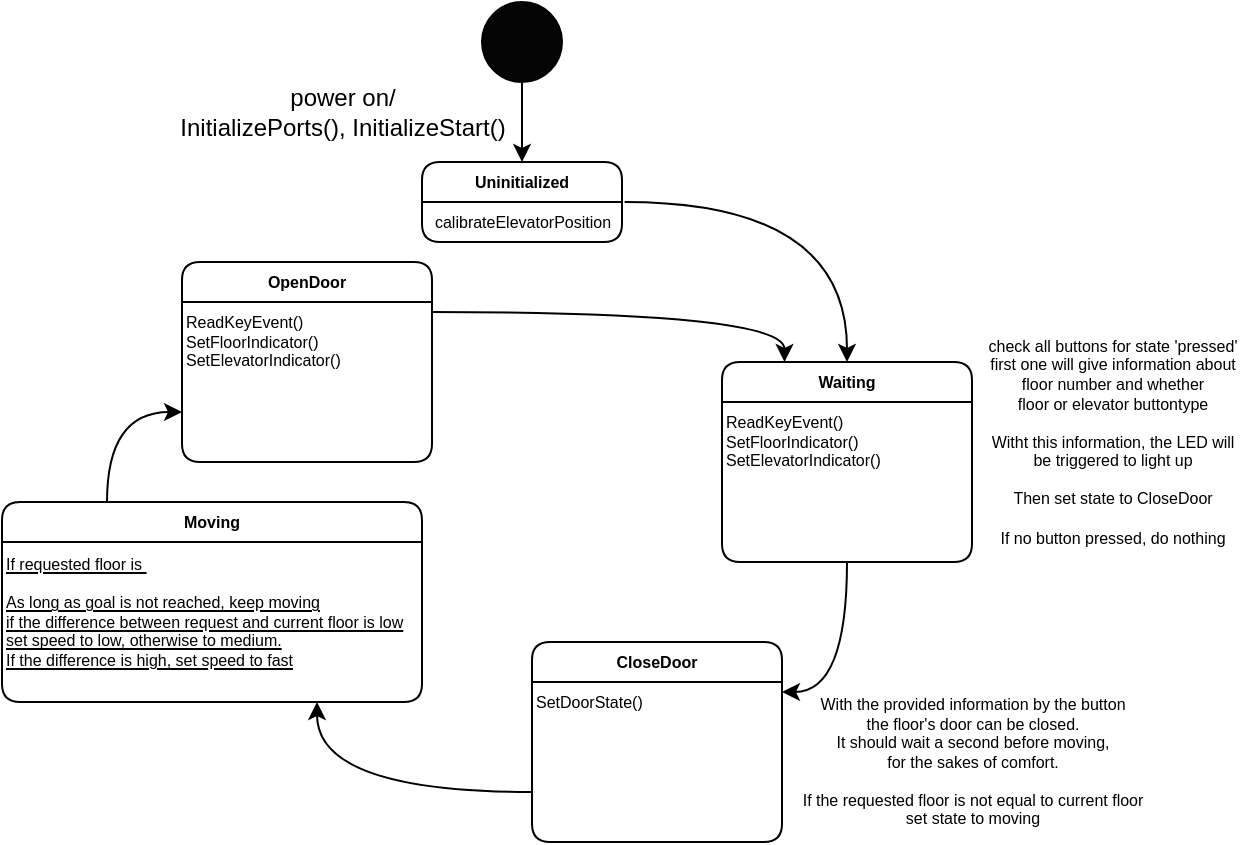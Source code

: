<mxfile version="15.9.6" type="device"><diagram id="C5RBs43oDa-KdzZeNtuy" name="Page-1"><mxGraphModel dx="745" dy="438" grid="1" gridSize="10" guides="1" tooltips="1" connect="1" arrows="1" fold="1" page="1" pageScale="1" pageWidth="827" pageHeight="1169" math="0" shadow="0"><root><mxCell id="WIyWlLk6GJQsqaUBKTNV-0"/><mxCell id="WIyWlLk6GJQsqaUBKTNV-1" parent="WIyWlLk6GJQsqaUBKTNV-0"/><mxCell id="Ve49jAOUUqvqGMhTZutd-2" style="edgeStyle=orthogonalEdgeStyle;rounded=0;orthogonalLoop=1;jettySize=auto;html=1;exitX=0.5;exitY=1;exitDx=0;exitDy=0;entryX=0.5;entryY=0;entryDx=0;entryDy=0;" parent="WIyWlLk6GJQsqaUBKTNV-1" source="Ve49jAOUUqvqGMhTZutd-1" edge="1"><mxGeometry relative="1" as="geometry"><mxPoint x="330" y="80" as="targetPoint"/></mxGeometry></mxCell><mxCell id="Ve49jAOUUqvqGMhTZutd-1" value="" style="ellipse;whiteSpace=wrap;html=1;aspect=fixed;fillColor=#050505;" parent="WIyWlLk6GJQsqaUBKTNV-1" vertex="1"><mxGeometry x="310" width="40" height="40" as="geometry"/></mxCell><mxCell id="Ve49jAOUUqvqGMhTZutd-3" value="power on/&lt;br&gt;InitializePorts(), InitializeStart()" style="text;html=1;align=center;verticalAlign=middle;resizable=0;points=[];autosize=1;strokeColor=none;fillColor=none;" parent="WIyWlLk6GJQsqaUBKTNV-1" vertex="1"><mxGeometry x="150" y="40" width="180" height="30" as="geometry"/></mxCell><mxCell id="Ve49jAOUUqvqGMhTZutd-11" style="rounded=0;orthogonalLoop=1;jettySize=auto;html=1;exitX=1.013;exitY=0;exitDx=0;exitDy=0;entryX=0.5;entryY=0;entryDx=0;entryDy=0;fontSize=8;edgeStyle=orthogonalEdgeStyle;curved=1;exitPerimeter=0;" parent="WIyWlLk6GJQsqaUBKTNV-1" source="Ve49jAOUUqvqGMhTZutd-7" target="Ve49jAOUUqvqGMhTZutd-9" edge="1"><mxGeometry relative="1" as="geometry"><mxPoint x="380" y="130" as="sourcePoint"/><Array as="points"><mxPoint x="493" y="100"/></Array></mxGeometry></mxCell><mxCell id="Ve49jAOUUqvqGMhTZutd-5" value="Uninitialized" style="swimlane;rounded=1;fillColor=none;startSize=20;fontSize=8;" parent="WIyWlLk6GJQsqaUBKTNV-1" vertex="1"><mxGeometry x="280" y="80" width="100" height="40" as="geometry"/></mxCell><mxCell id="Ve49jAOUUqvqGMhTZutd-7" value="calibrateElevatorPosition" style="text;html=1;align=center;verticalAlign=middle;resizable=0;points=[];autosize=1;strokeColor=none;fillColor=none;fontSize=8;" parent="Ve49jAOUUqvqGMhTZutd-5" vertex="1"><mxGeometry y="20" width="100" height="20" as="geometry"/></mxCell><mxCell id="CmvEKfju7r0dFvkeD8WB-0" style="edgeStyle=orthogonalEdgeStyle;rounded=0;orthogonalLoop=1;jettySize=auto;html=1;entryX=1;entryY=0.25;entryDx=0;entryDy=0;curved=1;exitX=0.5;exitY=1;exitDx=0;exitDy=0;" edge="1" parent="WIyWlLk6GJQsqaUBKTNV-1" source="Ve49jAOUUqvqGMhTZutd-9" target="Ve49jAOUUqvqGMhTZutd-14"><mxGeometry relative="1" as="geometry"><mxPoint x="510" y="310" as="sourcePoint"/><mxPoint x="475" y="334" as="targetPoint"/></mxGeometry></mxCell><mxCell id="Ve49jAOUUqvqGMhTZutd-9" value="Waiting" style="swimlane;rounded=1;fillColor=none;startSize=20;fontSize=8;" parent="WIyWlLk6GJQsqaUBKTNV-1" vertex="1"><mxGeometry x="430" y="180" width="125" height="100" as="geometry"/></mxCell><mxCell id="Ve49jAOUUqvqGMhTZutd-13" value="ReadKeyEvent()&lt;br&gt;SetFloorIndicator()&lt;br&gt;SetElevatorIndicator()" style="text;html=1;align=left;verticalAlign=middle;resizable=0;points=[];autosize=1;strokeColor=none;fillColor=none;fontSize=8;" parent="Ve49jAOUUqvqGMhTZutd-9" vertex="1"><mxGeometry y="20" width="90" height="40" as="geometry"/></mxCell><mxCell id="Ve49jAOUUqvqGMhTZutd-12" value="check all buttons for state 'pressed'&lt;br&gt;first one will give information about&lt;br&gt;floor number and whether&lt;br&gt;floor or elevator buttontype&lt;br&gt;&lt;br&gt;Witht this information, the LED will&lt;br&gt;be triggered to light up&lt;br&gt;&lt;br&gt;Then set state to CloseDoor&lt;br&gt;&lt;br&gt;If no button pressed, do nothing" style="text;html=1;align=center;verticalAlign=middle;resizable=0;points=[];autosize=1;strokeColor=none;fillColor=none;fontSize=8;" parent="WIyWlLk6GJQsqaUBKTNV-1" vertex="1"><mxGeometry x="555" y="160" width="140" height="120" as="geometry"/></mxCell><mxCell id="CmvEKfju7r0dFvkeD8WB-4" style="edgeStyle=orthogonalEdgeStyle;curved=1;rounded=0;orthogonalLoop=1;jettySize=auto;html=1;exitX=0;exitY=0.75;exitDx=0;exitDy=0;entryX=0.75;entryY=1;entryDx=0;entryDy=0;" edge="1" parent="WIyWlLk6GJQsqaUBKTNV-1" source="Ve49jAOUUqvqGMhTZutd-14" target="CmvEKfju7r0dFvkeD8WB-2"><mxGeometry relative="1" as="geometry"><mxPoint x="202.5" y="340" as="targetPoint"/></mxGeometry></mxCell><mxCell id="Ve49jAOUUqvqGMhTZutd-14" value="CloseDoor" style="swimlane;rounded=1;fillColor=none;startSize=20;fontSize=8;" parent="WIyWlLk6GJQsqaUBKTNV-1" vertex="1"><mxGeometry x="335" y="320" width="125" height="100" as="geometry"/></mxCell><mxCell id="Ve49jAOUUqvqGMhTZutd-15" value="SetDoorState()&lt;br&gt;" style="text;html=1;align=left;verticalAlign=middle;resizable=0;points=[];autosize=1;strokeColor=none;fillColor=none;fontSize=8;" parent="Ve49jAOUUqvqGMhTZutd-14" vertex="1"><mxGeometry y="20" width="70" height="20" as="geometry"/></mxCell><mxCell id="Ve49jAOUUqvqGMhTZutd-16" value="With the provided information by the button&lt;br&gt;the floor's door can be closed.&lt;br&gt;It should wait a second before moving,&lt;br&gt;for the sakes of comfort.&lt;br&gt;&lt;br&gt;If the requested floor is not equal to current floor&lt;br&gt;set state to moving" style="text;html=1;align=center;verticalAlign=middle;resizable=0;points=[];autosize=1;strokeColor=none;fillColor=none;fontSize=8;" parent="WIyWlLk6GJQsqaUBKTNV-1" vertex="1"><mxGeometry x="460" y="340" width="190" height="80" as="geometry"/></mxCell><mxCell id="CmvEKfju7r0dFvkeD8WB-7" style="edgeStyle=orthogonalEdgeStyle;curved=1;rounded=0;orthogonalLoop=1;jettySize=auto;html=1;exitX=0.25;exitY=0;exitDx=0;exitDy=0;entryX=0;entryY=0.75;entryDx=0;entryDy=0;" edge="1" parent="WIyWlLk6GJQsqaUBKTNV-1" source="CmvEKfju7r0dFvkeD8WB-2" target="CmvEKfju7r0dFvkeD8WB-5"><mxGeometry relative="1" as="geometry"/></mxCell><mxCell id="CmvEKfju7r0dFvkeD8WB-2" value="Moving" style="swimlane;rounded=1;fillColor=none;startSize=20;fontSize=8;" vertex="1" parent="WIyWlLk6GJQsqaUBKTNV-1"><mxGeometry x="70" y="250" width="210" height="100" as="geometry"/></mxCell><mxCell id="CmvEKfju7r0dFvkeD8WB-3" value="If requested floor is&amp;nbsp;&lt;br&gt;&lt;br&gt;As long as goal is not reached, keep moving&lt;br&gt;if the difference between request and current floor is low&lt;br&gt;set speed to low, otherwise to medium.&lt;br&gt;If the difference is high, set speed to fast&lt;br&gt;&lt;br&gt;" style="text;html=1;align=left;verticalAlign=middle;resizable=0;points=[];autosize=1;strokeColor=none;fillColor=none;fontSize=8;fontStyle=4" vertex="1" parent="CmvEKfju7r0dFvkeD8WB-2"><mxGeometry y="20" width="210" height="80" as="geometry"/></mxCell><mxCell id="CmvEKfju7r0dFvkeD8WB-8" style="edgeStyle=orthogonalEdgeStyle;curved=1;rounded=0;orthogonalLoop=1;jettySize=auto;html=1;exitX=1;exitY=0.25;exitDx=0;exitDy=0;entryX=0.25;entryY=0;entryDx=0;entryDy=0;" edge="1" parent="WIyWlLk6GJQsqaUBKTNV-1" source="CmvEKfju7r0dFvkeD8WB-5" target="Ve49jAOUUqvqGMhTZutd-9"><mxGeometry relative="1" as="geometry"/></mxCell><mxCell id="CmvEKfju7r0dFvkeD8WB-5" value="OpenDoor" style="swimlane;rounded=1;fillColor=none;startSize=20;fontSize=8;" vertex="1" parent="WIyWlLk6GJQsqaUBKTNV-1"><mxGeometry x="160" y="130" width="125" height="100" as="geometry"/></mxCell><mxCell id="CmvEKfju7r0dFvkeD8WB-6" value="ReadKeyEvent()&lt;br&gt;SetFloorIndicator()&lt;br&gt;SetElevatorIndicator()" style="text;html=1;align=left;verticalAlign=middle;resizable=0;points=[];autosize=1;strokeColor=none;fillColor=none;fontSize=8;" vertex="1" parent="CmvEKfju7r0dFvkeD8WB-5"><mxGeometry y="20" width="90" height="40" as="geometry"/></mxCell></root></mxGraphModel></diagram></mxfile>